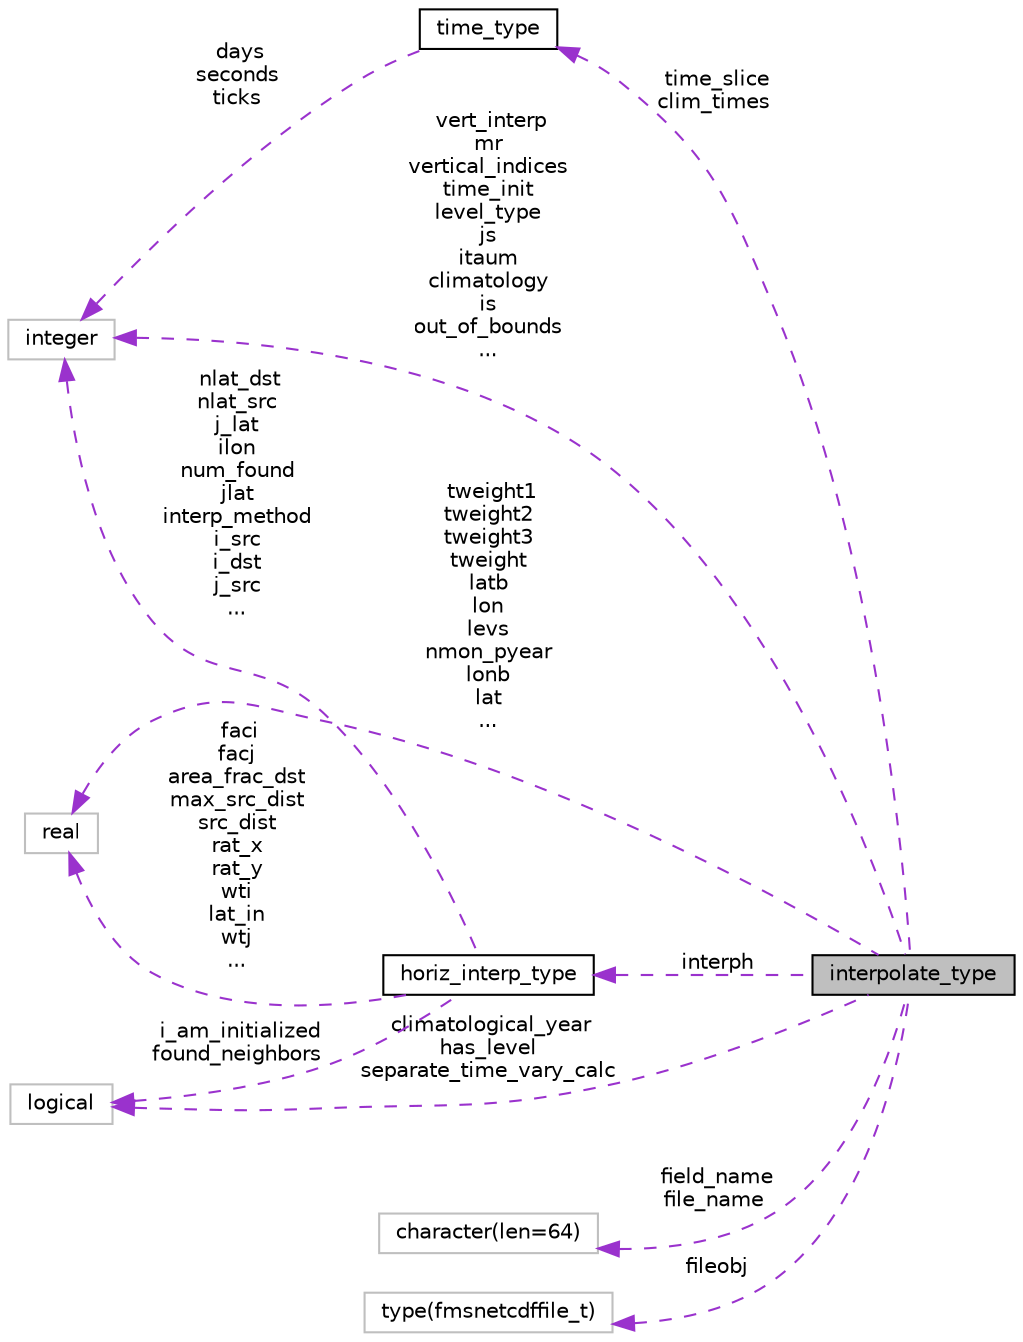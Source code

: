 digraph "interpolate_type"
{
 // INTERACTIVE_SVG=YES
 // LATEX_PDF_SIZE
  edge [fontname="Helvetica",fontsize="10",labelfontname="Helvetica",labelfontsize="10"];
  node [fontname="Helvetica",fontsize="10",shape=record];
  rankdir="LR";
  Node1 [label="interpolate_type",height=0.2,width=0.4,color="black", fillcolor="grey75", style="filled", fontcolor="black",tooltip="Redundant climatology data between fields."];
  Node2 -> Node1 [dir="back",color="darkorchid3",fontsize="10",style="dashed",label=" climatological_year\nhas_level\nseparate_time_vary_calc" ,fontname="Helvetica"];
  Node2 [label="logical",height=0.2,width=0.4,color="grey75", fillcolor="white", style="filled",tooltip=" "];
  Node3 -> Node1 [dir="back",color="darkorchid3",fontsize="10",style="dashed",label=" time_slice\nclim_times" ,fontname="Helvetica"];
  Node3 [label="time_type",height=0.2,width=0.4,color="black", fillcolor="white", style="filled",URL="$group__time__manager__mod.html#structtime__manager__mod_1_1time__type",tooltip="Type to represent amounts of time. Implemented as seconds and days to allow for larger intervals."];
  Node4 -> Node3 [dir="back",color="darkorchid3",fontsize="10",style="dashed",label=" days\nseconds\nticks" ,fontname="Helvetica"];
  Node4 [label="integer",height=0.2,width=0.4,color="grey75", fillcolor="white", style="filled",tooltip=" "];
  Node5 -> Node1 [dir="back",color="darkorchid3",fontsize="10",style="dashed",label=" interph" ,fontname="Helvetica"];
  Node5 [label="horiz_interp_type",height=0.2,width=0.4,color="black", fillcolor="white", style="filled",URL="$group__horiz__interp__type__mod.html#structhoriz__interp__type__mod_1_1horiz__interp__type",tooltip=" "];
  Node2 -> Node5 [dir="back",color="darkorchid3",fontsize="10",style="dashed",label=" i_am_initialized\nfound_neighbors" ,fontname="Helvetica"];
  Node4 -> Node5 [dir="back",color="darkorchid3",fontsize="10",style="dashed",label=" nlat_dst\nnlat_src\nj_lat\nilon\nnum_found\njlat\ninterp_method\ni_src\ni_dst\nj_src\n..." ,fontname="Helvetica"];
  Node6 -> Node5 [dir="back",color="darkorchid3",fontsize="10",style="dashed",label=" faci\nfacj\narea_frac_dst\nmax_src_dist\nsrc_dist\nrat_x\nrat_y\nwti\nlat_in\nwtj\n..." ,fontname="Helvetica"];
  Node6 [label="real",height=0.2,width=0.4,color="grey75", fillcolor="white", style="filled",tooltip=" "];
  Node7 -> Node1 [dir="back",color="darkorchid3",fontsize="10",style="dashed",label=" field_name\nfile_name" ,fontname="Helvetica"];
  Node7 [label="character(len=64)",height=0.2,width=0.4,color="grey75", fillcolor="white", style="filled",tooltip=" "];
  Node8 -> Node1 [dir="back",color="darkorchid3",fontsize="10",style="dashed",label=" fileobj" ,fontname="Helvetica"];
  Node8 [label="type(fmsnetcdffile_t)",height=0.2,width=0.4,color="grey75", fillcolor="white", style="filled",tooltip=" "];
  Node4 -> Node1 [dir="back",color="darkorchid3",fontsize="10",style="dashed",label=" vert_interp\nmr\nvertical_indices\ntime_init\nlevel_type\njs\nitaum\nclimatology\nis\nout_of_bounds\n..." ,fontname="Helvetica"];
  Node6 -> Node1 [dir="back",color="darkorchid3",fontsize="10",style="dashed",label=" tweight1\ntweight2\ntweight3\ntweight\nlatb\nlon\nlevs\nnmon_pyear\nlonb\nlat\n..." ,fontname="Helvetica"];
}
